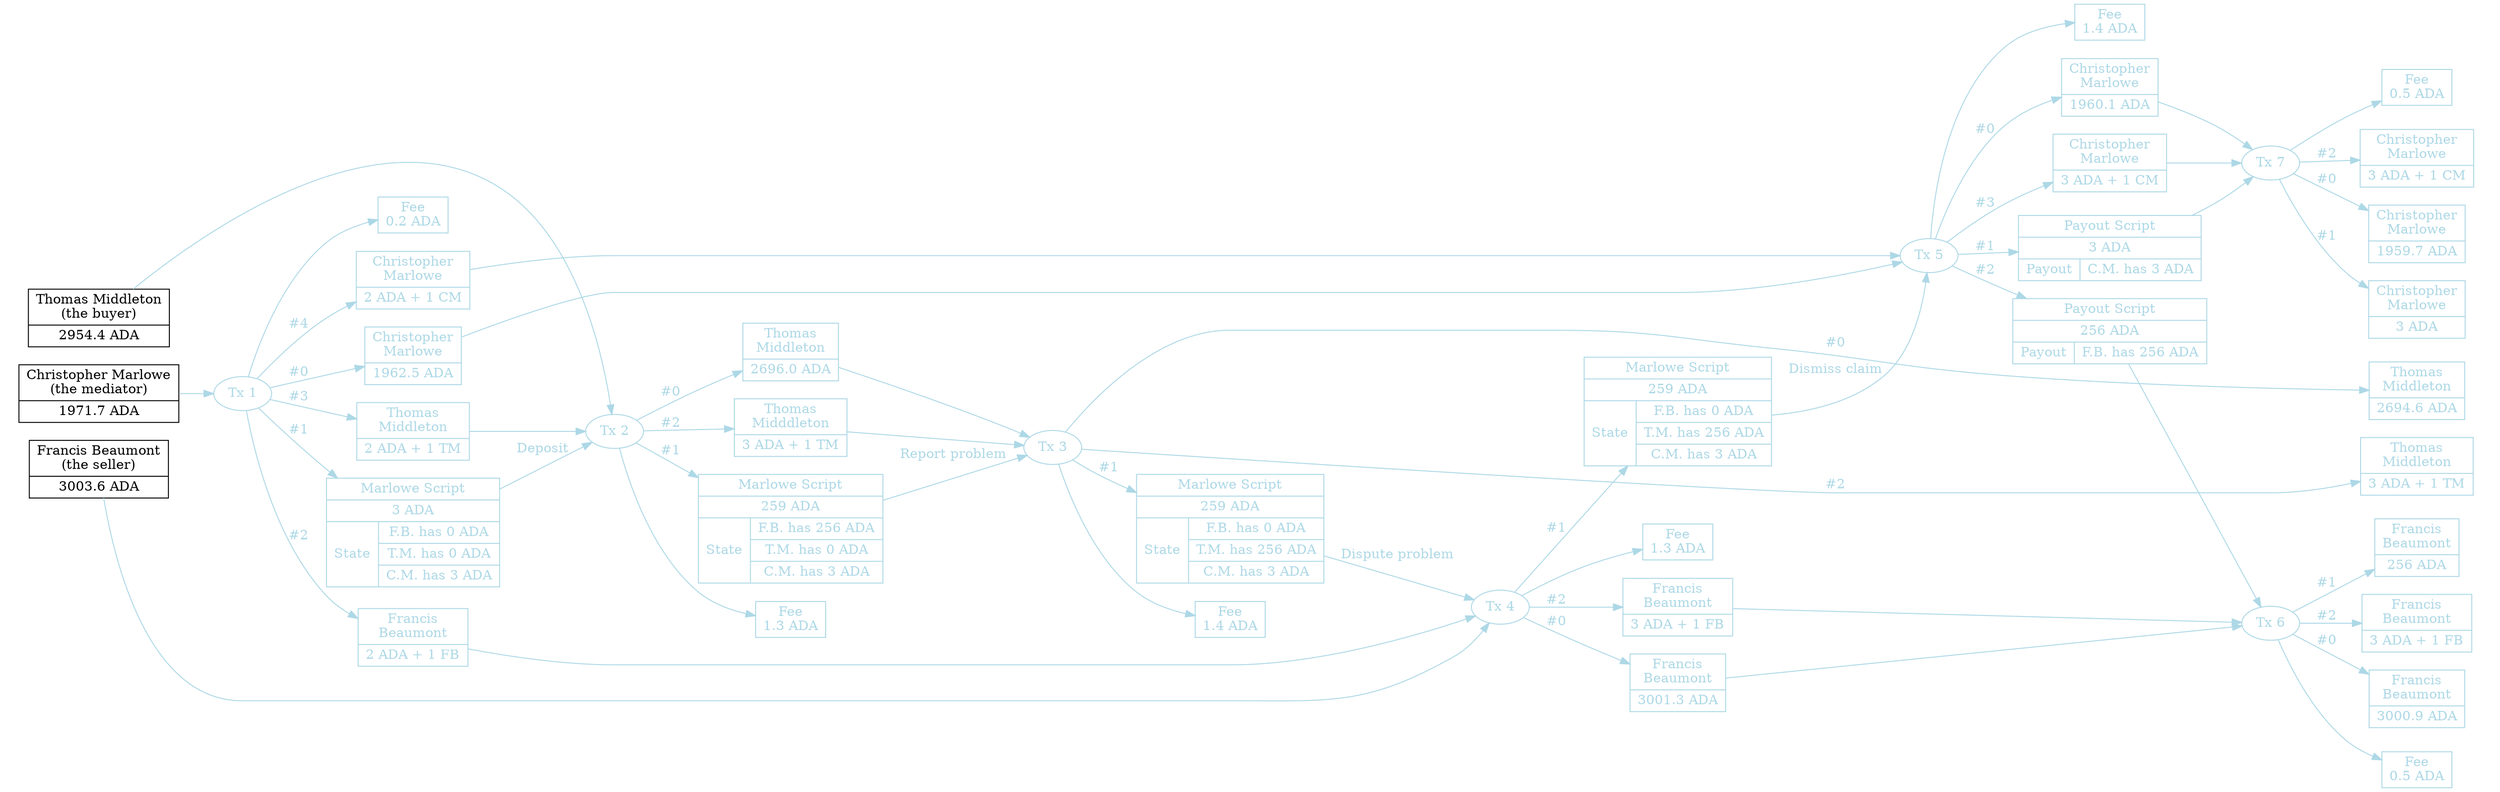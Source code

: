 digraph EscrowUtxos {


rankdir=LR

node [shape=record]


subgraph cluster_0m {

peripheries=0

Tx0MediatorAda [label="Christopher Marlowe\n(the mediator)|1971.7 ADA"]

Tx0SellerAda [label="Francis Beaumont\n(the seller)|3003.6 ADA"]

Tx0BuyerAda [label="Thomas Middleton\n(the buyer)|2954.4 ADA"]

}


Tx1 [shape=oval label="Tx 1" color=lightblue fontcolor=lightblue]

Tx0MediatorAda -> Tx1 [color=lightblue fontcolor=lightblue]


Tx1_1 [label="Marlowe Script|3 ADA|{State|{F.B. has 0 ADA|T.M. has 0 ADA|C.M. has 3 ADA}}" color=lightblue fontcolor=lightblue]

Tx1 -> Tx1_1 [label="#1" color=lightblue fontcolor=lightblue]


Tx1_0 [label="Christopher\nMarlowe|1962.5 ADA" color=lightblue fontcolor=lightblue]

Tx1 -> Tx1_0 [label="#0" color=lightblue fontcolor=lightblue]


Tx0MediatorToken [label="Christopher\nMarlowe|2 ADA + 1 CM" color=lightblue fontcolor=lightblue]

Tx1 -> Tx0MediatorToken [label="#4" color=lightblue fontcolor=lightblue]


Tx0SellerToken [label="Francis\nBeaumont|2 ADA + 1 FB" color=lightblue fontcolor=lightblue]

Tx1 -> Tx0SellerToken [label="#2" color=lightblue fontcolor=lightblue]


Tx0BuyerToken [label="Thomas\nMiddleton|2 ADA + 1 TM" color=lightblue fontcolor=lightblue]

Tx1 -> Tx0BuyerToken [label="#3" color=lightblue fontcolor=lightblue]


Tx1_Fee [label="Fee\n0.2 ADA" color=lightblue fontcolor=lightblue]

Tx1 -> Tx1_Fee [color=lightblue fontcolor=lightblue]


Tx2 [shape=oval label="Tx 2" color=lightblue fontcolor=lightblue]

Tx1_1 -> Tx2 [label="Deposit" color=lightblue fontcolor=lightblue]

Tx0BuyerAda -> Tx2 [color=lightblue fontcolor=lightblue]

Tx0BuyerToken -> Tx2 [color=lightblue fontcolor=lightblue]


subgraph cluster_2 {

peripheries=0

Tx2_0 [label="Thomas\nMiddleton|2696.0 ADA" color=lightblue fontcolor=lightblue]

Tx2_2 [label="Thomas\nMidddleton|3 ADA + 1 TM" color=lightblue fontcolor=lightblue]

}

Tx2 -> Tx2_0 [label="#0" color=lightblue fontcolor=lightblue]

Tx2 -> Tx2_2 [label="#2" color=lightblue fontcolor=lightblue]


Tx2_1 [label="Marlowe Script|259 ADA|{State|{F.B. has 256 ADA|T.M. has 0 ADA|C.M. has 3 ADA}}" color=lightblue fontcolor=lightblue]

Tx2 -> Tx2_1 [label="#1" color=lightblue fontcolor=lightblue]


Tx2_Fee [label="Fee\n1.3 ADA" color=lightblue fontcolor=lightblue]

Tx2 -> Tx2_Fee [color=lightblue fontcolor=lightblue]


Tx3 [shape=oval label="Tx 3" color=lightblue fontcolor=lightblue]

Tx2_1 -> Tx3 [label="Report problem" color=lightblue fontcolor=lightblue]

Tx2_0 -> Tx3 [color=lightblue fontcolor=lightblue]

Tx2_2 -> Tx3 [color=lightblue fontcolor=lightblue]


Tx3_1 [label="Marlowe Script|259 ADA|{State|{F.B. has 0 ADA|T.M. has 256 ADA|C.M. has 3 ADA}}" color=lightblue fontcolor=lightblue]

Tx3 -> Tx3_1 [label="#1" color=lightblue fontcolor=lightblue]


Tx3_Fee [label="Fee\n1.4 ADA" color=lightblue fontcolor=lightblue]

Tx3 -> Tx3_Fee [color=lightblue fontcolor=lightblue]


Tx4 [shape=oval label="Tx 4" color=lightblue fontcolor=lightblue]

Tx3_1 -> Tx4 [label="Dispute problem" color=lightblue fontcolor=lightblue]

Tx0SellerAda -> Tx4 [color=lightblue fontcolor=lightblue]

Tx0SellerToken -> Tx4 [color=lightblue fontcolor=lightblue]


subgraph cluster_4 {

peripheries=0

Tx4_0 [label="Francis\nBeaumont|3001.3 ADA" color=lightblue fontcolor=lightblue]

Tx4_2 [label="Francis\nBeaumont|3 ADA + 1 FB" color=lightblue fontcolor=lightblue]

}

Tx4 -> Tx4_0 [label="#0" color=lightblue fontcolor=lightblue]

Tx4 -> Tx4_2 [label="#2" color=lightblue fontcolor=lightblue]


Tx4_1 [label="Marlowe Script|259 ADA|{State|{F.B. has 0 ADA|T.M. has 256 ADA|C.M. has 3 ADA}}" color=lightblue fontcolor=lightblue]

Tx4 -> Tx4_1 [label="#1" color=lightblue fontcolor=lightblue]


Tx4_Fee [label="Fee\n1.3 ADA" color=lightblue fontcolor=lightblue]

Tx4 -> Tx4_Fee [color=lightblue fontcolor=lightblue]


Tx5 [shape=oval label="Tx 5" color=lightblue fontcolor=lightblue]

Tx4_1 -> Tx5 [label="Dismiss claim" color=lightblue fontcolor=lightblue]

Tx1_0 -> Tx5 [color=lightblue fontcolor=lightblue]

Tx0MediatorToken -> Tx5 [color=lightblue fontcolor=lightblue]


subgraph cluster_5 {

peripheries=0

Tx5_0 [label="Christopher\nMarlowe|1960.1 ADA" color=lightblue fontcolor=lightblue]

Tx5_3 [label="Christopher\nMarlowe|3 ADA + 1 CM" color=lightblue fontcolor=lightblue]

}

Tx5 -> Tx5_0 [label="#0" color=lightblue fontcolor=lightblue]

Tx5 -> Tx5_3 [label="#3" color=lightblue fontcolor=lightblue]


subgraph cluster_5p {

peripheries=0

Tx5_1 [label="Payout Script|3 ADA|{Payout|C.M. has 3 ADA}" color=lightblue fontcolor=lightblue]

Tx5_2 [label="Payout Script|256 ADA|{Payout|F.B. has 256 ADA}" color=lightblue fontcolor=lightblue]

}

Tx5 -> Tx5_1 [label="#1" color=lightblue fontcolor=lightblue]

Tx5 -> Tx5_2 [label="#2" color=lightblue fontcolor=lightblue]


Tx5_Fee [label="Fee\n1.4 ADA" color=lightblue fontcolor=lightblue]

Tx5 -> Tx5_Fee [color=lightblue fontcolor=lightblue]


Tx6 [shape=oval label="Tx 6" color=lightblue fontcolor=lightblue]

Tx4_0 -> Tx6 [color=lightblue fontcolor=lightblue]

Tx4_2 -> Tx6 [color=lightblue fontcolor=lightblue]

Tx5_2 -> Tx6 [color=lightblue fontcolor=lightblue]


Tx6_Fee [label="Fee\n0.5 ADA" color=lightblue fontcolor=lightblue]

Tx6 -> Tx6_Fee [color=lightblue fontcolor=lightblue]


Tx7 [shape=oval label="Tx 7" color=lightblue fontcolor=lightblue]

Tx5_0 -> Tx7 [color=lightblue fontcolor=lightblue]

Tx5_3 -> Tx7 [color=lightblue fontcolor=lightblue]

Tx5_1 -> Tx7 [color=lightblue fontcolor=lightblue]


Tx7_Fee [label="Fee\n0.5 ADA" color=lightblue fontcolor=lightblue]

Tx7 -> Tx7_Fee [color=lightblue fontcolor=lightblue]


subgraph cluster_x {

peripheries=0

  subgraph cluster_3 {

  peripheries=0

  Tx3_0 [label="Thomas\nMiddleton|2694.6 ADA" color=lightblue fontcolor=lightblue]

  Tx3_2 [label="Thomas\nMiddleton|3 ADA + 1 TM" color=lightblue fontcolor=lightblue]

  }

  subgraph cluster_6 {

  peripheries=0

  Tx6_0 [label="Francis\nBeaumont|3000.9 ADA" color=lightblue fontcolor=lightblue]

  Tx6_1 [label="Francis\nBeaumont|256 ADA" color=lightblue fontcolor=lightblue]

  Tx6_2 [label="Francis\nBeaumont|3 ADA + 1 FB" color=lightblue fontcolor=lightblue]

  }

  subgraph cluster_7 {

  peripheries=0

  Tx7_0 [label="Christopher\nMarlowe|1959.7 ADA" color=lightblue fontcolor=lightblue]

  Tx7_1 [label="Christopher\nMarlowe|3 ADA" color=lightblue fontcolor=lightblue]

  Tx7_2 [label="Christopher\nMarlowe|3 ADA + 1 CM" color=lightblue fontcolor=lightblue]

  }

}


Tx3 -> Tx3_0 [label="#0" color=lightblue fontcolor=lightblue]

Tx3 -> Tx3_2 [label="#2" color=lightblue fontcolor=lightblue]


Tx6 -> Tx6_0 [label="#0" color=lightblue fontcolor=lightblue]

Tx6 -> Tx6_1 [label="#1" color=lightblue fontcolor=lightblue]

Tx6 -> Tx6_2 [label="#2" color=lightblue fontcolor=lightblue]


Tx7 -> Tx7_0 [label="#0" color=lightblue fontcolor=lightblue]

Tx7 -> Tx7_1 [label="#1" color=lightblue fontcolor=lightblue]

Tx7 -> Tx7_2 [label="#2" color=lightblue fontcolor=lightblue]


}

